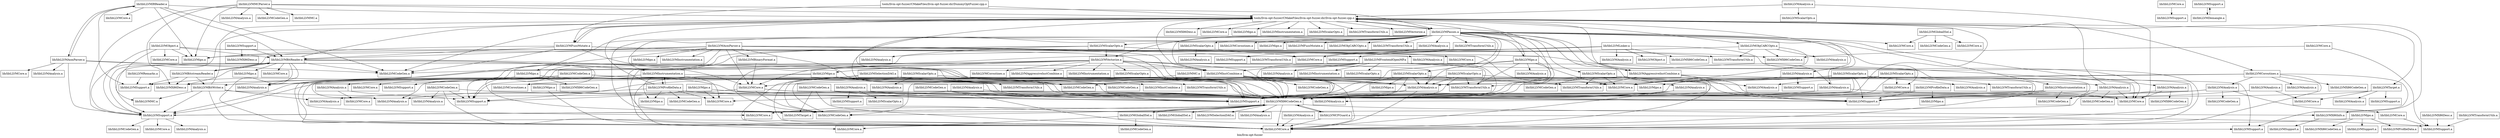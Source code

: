 digraph "bin/llvm-opt-fuzzer" {
	label="bin/llvm-opt-fuzzer";

	Node0x55e46cc8ad18 [shape=record,shape=record,label="{tools/llvm-opt-fuzzer/CMakeFiles/llvm-opt-fuzzer.dir/DummyOptFuzzer.cpp.o}"];
	Node0x55e46cc8ad18 -> Node0x55e46cc8b670;
	Node0x55e46cc8ad18 -> Node0x55e46cc7a7e0;
	Node0x55e46cc8b670 [shape=record,shape=record,label="{tools/llvm-opt-fuzzer/CMakeFiles/llvm-opt-fuzzer.dir/llvm-opt-fuzzer.cpp.o}"];
	Node0x55e46cc8b670 -> Node0x55e46cc8b9b0;
	Node0x55e46cc8b670 -> Node0x55e46cc712c8;
	Node0x55e46cc8b670 -> Node0x55e46cc6fc70;
	Node0x55e46cc8b670 -> Node0x55e46cc69af0;
	Node0x55e46cc8b670 -> Node0x55e46cc8cb28;
	Node0x55e46cc8b670 -> Node0x55e46cc7e260;
	Node0x55e46cc8b670 -> Node0x55e46cc7a0f8;
	Node0x55e46cc8b670 -> Node0x55e46cc8ff90;
	Node0x55e46cc8b670 -> Node0x55e46cc6dec8;
	Node0x55e46cc8b670 -> Node0x55e46cc75d88;
	Node0x55e46cc8b670 -> Node0x55e46cc7f578;
	Node0x55e46cc8b670 -> Node0x55e46cc7a7e0;
	Node0x55e46cc8b670 -> Node0x55e46cc8fff8;
	Node0x55e46cc8b670 -> Node0x55e46cc8bc20;
	Node0x55e46cc8b670 -> Node0x55e46cc780e0;
	Node0x55e46cc8b670 -> Node0x55e46cc61bc8;
	Node0x55e46cc8b670 -> Node0x55e46cc89e78;
	Node0x55e46cc8b670 -> Node0x55e46cc5d8c0;
	Node0x55e46cc8b670 -> Node0x55e46cc8b398;
	Node0x55e46cc7a7e0 [shape=record,shape=record,label="{lib/libLLVMFuzzMutate.a}"];
	Node0x55e46cc7a7e0 -> Node0x55e46cc8b670;
	Node0x55e46cc7a7e0 -> Node0x55e46cc876a8;
	Node0x55e46cc7a7e0 -> Node0x55e46cc8cb28;
	Node0x55e46cc7a7e0 -> Node0x55e46cc5e968;
	Node0x55e46cc7a7e0 -> Node0x55e46cc8ce00;
	Node0x55e46cc7a7e0 -> Node0x55e46cc8c308;
	Node0x55e46cc7a7e0 -> Node0x55e46cc780e0;
	Node0x55e46cc8b9b0 [shape=record,shape=record,label="{lib/libLLVMX86CodeGen.a}"];
	Node0x55e46cc8b9b0 -> Node0x55e46cc6fc70;
	Node0x55e46cc8b9b0 -> Node0x55e46cc61618;
	Node0x55e46cc8b9b0 -> Node0x55e46cc8f978;
	Node0x55e46cc8b9b0 -> Node0x55e46cc81a70;
	Node0x55e46cc8b9b0 -> Node0x55e46cc72c60;
	Node0x55e46cc8b9b0 -> Node0x55e46cc60ab8;
	Node0x55e46cc8b9b0 -> Node0x55e46cc8c9f0;
	Node0x55e46cc8b9b0 -> Node0x55e46cc621e0;
	Node0x55e46cc8b9b0 -> Node0x55e46cc5ee48;
	Node0x55e46cc8b9b0 -> Node0x55e46cc60f98;
	Node0x55e46cc8b9b0 -> Node0x55e46cc62c70;
	Node0x55e46cc712c8 [shape=record,shape=record,label="{lib/libLLVMX86Desc.a}"];
	Node0x55e46cc6fc70 [shape=record,shape=record,label="{lib/libLLVMX86Info.a}"];
	Node0x55e46cc6fc70 -> Node0x55e46cc8d890;
	Node0x55e46cc69af0 [shape=record,shape=record,label="{lib/libLLVMAnalysis.a}"];
	Node0x55e46cc69af0 -> Node0x55e46cc8b9b0;
	Node0x55e46cc69af0 -> Node0x55e46cc81a70;
	Node0x55e46cc69af0 -> Node0x55e46cc780e0;
	Node0x55e46cc8cb28 [shape=record,shape=record,label="{lib/libLLVMCodeGen.a}"];
	Node0x55e46cc7e260 [shape=record,shape=record,label="{lib/libLLVMCore.a}"];
	Node0x55e46cc7a0f8 [shape=record,shape=record,label="{lib/libLLVMCoroutines.a}"];
	Node0x55e46cc7a0f8 -> Node0x55e46cc65fa0;
	Node0x55e46cc7a0f8 -> Node0x55e46cc89998;
	Node0x55e46cc7a0f8 -> Node0x55e46cc68ff8;
	Node0x55e46cc7a0f8 -> Node0x55e46cc816c8;
	Node0x55e46cc7a0f8 -> Node0x55e46cc81a70;
	Node0x55e46cc7a0f8 -> Node0x55e46cc7b3a8;
	Node0x55e46cc7a0f8 -> Node0x55e46cc66d70;
	Node0x55e46cc8ff90 [shape=record,shape=record,label="{lib/libLLVMipo.a}"];
	Node0x55e46cc6dec8 [shape=record,shape=record,label="{lib/libLLVMAggressiveInstCombine.a}"];
	Node0x55e46cc6dec8 -> Node0x55e46cc8b9b0;
	Node0x55e46cc6dec8 -> Node0x55e46cc69af0;
	Node0x55e46cc6dec8 -> Node0x55e46cc8f978;
	Node0x55e46cc6dec8 -> Node0x55e46cc81a70;
	Node0x55e46cc6dec8 -> Node0x55e46cc89fb0;
	Node0x55e46cc6dec8 -> Node0x55e46cc66d70;
	Node0x55e46cc75d88 [shape=record,shape=record,label="{lib/libLLVMInstCombine.a}"];
	Node0x55e46cc75d88 -> Node0x55e46cc8b9b0;
	Node0x55e46cc75d88 -> Node0x55e46cc69af0;
	Node0x55e46cc75d88 -> Node0x55e46cc8f978;
	Node0x55e46cc75d88 -> Node0x55e46cc8fe58;
	Node0x55e46cc75d88 -> Node0x55e46cc5df40;
	Node0x55e46cc75d88 -> Node0x55e46cc81a70;
	Node0x55e46cc75d88 -> Node0x55e46cc8dbd0;
	Node0x55e46cc75d88 -> Node0x55e46cc8ca58;
	Node0x55e46cc75d88 -> Node0x55e46cc8c9f0;
	Node0x55e46cc75d88 -> Node0x55e46cc66d70;
	Node0x55e46cc7f578 [shape=record,shape=record,label="{lib/libLLVMInstrumentation.a}"];
	Node0x55e46cc8fff8 [shape=record,shape=record,label="{lib/libLLVMObjCARCOpts.a}"];
	Node0x55e46cc8fff8 -> Node0x55e46cc8c098;
	Node0x55e46cc8fff8 -> Node0x55e46cc871c8;
	Node0x55e46cc8fff8 -> Node0x55e46cc803b0;
	Node0x55e46cc8fff8 -> Node0x55e46cc65718;
	Node0x55e46cc8fff8 -> Node0x55e46cc8be28;
	Node0x55e46cc8bc20 [shape=record,shape=record,label="{lib/libLLVMScalarOpts.a}"];
	Node0x55e46cc780e0 [shape=record,shape=record,label="{lib/libLLVMSupport.a}"];
	Node0x55e46cc61bc8 [shape=record,shape=record,label="{lib/libLLVMTarget.a}"];
	Node0x55e46cc61bc8 -> Node0x55e46cc8b9b0;
	Node0x55e46cc61bc8 -> Node0x55e46cc60d28;
	Node0x55e46cc61bc8 -> Node0x55e46cc7f780;
	Node0x55e46cc61bc8 -> Node0x55e46cc81e18;
	Node0x55e46cc89e78 [shape=record,shape=record,label="{lib/libLLVMTransformUtils.a}"];
	Node0x55e46cc5d8c0 [shape=record,shape=record,label="{lib/libLLVMVectorize.a}"];
	Node0x55e46cc8b398 [shape=record,shape=record,label="{lib/libLLVMPasses.a}"];
	Node0x55e46cc8b398 -> Node0x55e46cc8b670;
	Node0x55e46cc8b398 -> Node0x55e46cc8b9b0;
	Node0x55e46cc8b398 -> Node0x55e46cc69af0;
	Node0x55e46cc8b398 -> Node0x55e46cc61e38;
	Node0x55e46cc8b398 -> Node0x55e46cc5f6d0;
	Node0x55e46cc8b398 -> Node0x55e46cc60a50;
	Node0x55e46cc8b398 -> Node0x55e46cc61a90;
	Node0x55e46cc8b398 -> Node0x55e46cc62178;
	Node0x55e46cc8b398 -> Node0x55e46cc70768;
	Node0x55e46cc8b398 -> Node0x55e46cc703c0;
	Node0x55e46cc8b398 -> Node0x55e46cc725e0;
	Node0x55e46cc8b398 -> Node0x55e46cc7cc08;
	Node0x55e46cc8b398 -> Node0x55e46cc90338;
	Node0x55e46cc8b398 -> Node0x55e46cc676c8;
	Node0x55e46cc8b398 -> Node0x55e46cc69cf8;
	Node0x55e46cc8b398 -> Node0x55e46cc6dec8;
	Node0x55e46cc8b398 -> Node0x55e46cc75d88;
	Node0x55e46cc8b398 -> Node0x55e46cc7de50;
	Node0x55e46cc8b398 -> Node0x55e46cc7b208;
	Node0x55e46cc8b398 -> Node0x55e46cc8eee8;
	Node0x55e46cc8b398 -> Node0x55e46cc84310;
	Node0x55e46cc8b398 -> Node0x55e46cc7aab8;
	Node0x55e46cc8b398 -> Node0x55e46cc7af30;
	Node0x55e46cc8b398 -> Node0x55e46cc780e0;
	Node0x55e46cc8b398 -> Node0x55e46cc621e0;
	Node0x55e46cc8b398 -> Node0x55e46cc61000;
	Node0x55e46cc8b398 -> Node0x55e46cc60300;
	Node0x55e46cc8b398 -> Node0x55e46cc8acb0;
	Node0x55e46cc8b398 -> Node0x55e46cc8ba18;
	Node0x55e46cc61618 [shape=record,shape=record,label="{lib/libLLVMAnalysis.a}"];
	Node0x55e46cc8f978 [shape=record,shape=record,label="{lib/libLLVMCodeGen.a}"];
	Node0x55e46cc81a70 [shape=record,shape=record,label="{lib/libLLVMCore.a}"];
	Node0x55e46cc72c60 [shape=record,shape=record,label="{lib/libLLVMGlobalISel.a}"];
	Node0x55e46cc72c60 -> Node0x55e46cc8b9b0;
	Node0x55e46cc72c60 -> Node0x55e46cc5ce30;
	Node0x55e46cc72c60 -> Node0x55e46cc717a8;
	Node0x55e46cc72c60 -> Node0x55e46cc7b3a8;
	Node0x55e46cc60ab8 [shape=record,shape=record,label="{lib/libLLVMCore.a}"];
	Node0x55e46cc8c9f0 [shape=record,shape=record,label="{lib/libLLVMSupport.a}"];
	Node0x55e46cc8c9f0 -> Node0x55e46cc8b670;
	Node0x55e46cc8c9f0 -> Node0x55e46cc8b9b0;
	Node0x55e46cc8c9f0 -> Node0x55e46cc81a08;
	Node0x55e46cc8c9f0 -> Node0x55e46cc62588;
	Node0x55e46cc8c9f0 -> Node0x55e46cc7ab88;
	Node0x55e46cc621e0 [shape=record,shape=record,label="{lib/libLLVMTarget.a}"];
	Node0x55e46cc5ee48 [shape=record,shape=record,label="{lib/libLLVMGlobalISel.a}"];
	Node0x55e46cc60f98 [shape=record,shape=record,label="{lib/libLLVMSelectionDAG.a}"];
	Node0x55e46cc62c70 [shape=record,shape=record,label="{lib/libLLVMCFGuard.a}"];
	Node0x55e46cc62c70 -> Node0x55e46cc8b9b0;
	Node0x55e46cc62c70 -> Node0x55e46cc81a70;
	Node0x55e46cc62c70 -> Node0x55e46cc67fb8;
	Node0x55e46cc71bb8 [shape=record,shape=record,label="{lib/libLLVMX86Desc.a}"];
	Node0x55e46cc71bb8 -> Node0x55e46cc67fb8;
	Node0x55e46cc67fb8 [shape=record,shape=record,label="{lib/libLLVMSupport.a}"];
	Node0x55e46cc8d890 [shape=record,shape=record,label="{lib/libLLVMSupport.a}"];
	Node0x55e46cc774b0 [shape=record,shape=record,label="{lib/libLLVMBitWriter.a}"];
	Node0x55e46cc774b0 -> Node0x55e46cc8b670;
	Node0x55e46cc774b0 -> Node0x55e46cc8b9b0;
	Node0x55e46cc774b0 -> Node0x55e46cc861f0;
	Node0x55e46cc774b0 -> Node0x55e46cc81a70;
	Node0x55e46cc774b0 -> Node0x55e46cc902d0;
	Node0x55e46cc774b0 -> Node0x55e46cc8c9f0;
	Node0x55e46cc861f0 [shape=record,shape=record,label="{lib/libLLVMAnalysis.a}"];
	Node0x55e46cc902d0 [shape=record,shape=record,label="{lib/libLLVMMC.a}"];
	Node0x55e46cc8f088 [shape=record,shape=record,label="{lib/libLLVMCodeGen.a}"];
	Node0x55e46cc8f088 -> Node0x55e46cc8b9b0;
	Node0x55e46cc8f088 -> Node0x55e46cc837b0;
	Node0x55e46cc8f088 -> Node0x55e46cc81a70;
	Node0x55e46cc8f088 -> Node0x55e46cc65718;
	Node0x55e46cc837b0 [shape=record,shape=record,label="{lib/libLLVMAnalysis.a}"];
	Node0x55e46cc65718 [shape=record,shape=record,label="{lib/libLLVMSupport.a}"];
	Node0x55e46cc816c8 [shape=record,shape=record,label="{lib/libLLVMAnalysis.a}"];
	Node0x55e46cc816c8 -> Node0x55e46cc8b9b0;
	Node0x55e46cc816c8 -> Node0x55e46cc8ad80;
	Node0x55e46cc816c8 -> Node0x55e46cc5c880;
	Node0x55e46cc816c8 -> Node0x55e46cc780e0;
	Node0x55e46cc8ad80 [shape=record,shape=record,label="{lib/libLLVMCodeGen.a}"];
	Node0x55e46cc5c880 [shape=record,shape=record,label="{lib/libLLVMCore.a}"];
	Node0x55e46cc5c880 -> Node0x55e46cc67fb8;
	Node0x55e46cc80c38 [shape=record,shape=record,label="{lib/libLLVMCodeGen.a}"];
	Node0x55e46cc80c38 -> Node0x55e46cc8b9b0;
	Node0x55e46cc80c38 -> Node0x55e46cc69af0;
	Node0x55e46cc80c38 -> Node0x55e46cc63018;
	Node0x55e46cc80c38 -> Node0x55e46cc8b6d8;
	Node0x55e46cc80c38 -> Node0x55e46cc621e0;
	Node0x55e46cc63018 [shape=record,shape=record,label="{lib/libLLVMCore.a}"];
	Node0x55e46cc8b6d8 [shape=record,shape=record,label="{lib/libLLVMSupport.a}"];
	Node0x55e46cc8fe58 [shape=record,shape=record,label="{lib/libLLVMAnalysis.a}"];
	Node0x55e46cc8fe58 -> Node0x55e46cc8b670;
	Node0x55e46cc8fe58 -> Node0x55e46cc8b9b0;
	Node0x55e46cc8fe58 -> Node0x55e46cc80ea8;
	Node0x55e46cc8fe58 -> Node0x55e46cc5cdc8;
	Node0x55e46cc8fe58 -> Node0x55e46cc8c9f0;
	Node0x55e46cc80ea8 [shape=record,shape=record,label="{lib/libLLVMCodeGen.a}"];
	Node0x55e46cc5cdc8 [shape=record,shape=record,label="{lib/libLLVMCore.a}"];
	Node0x55e46cc90470 [shape=record,shape=record,label="{lib/libLLVMCodeGen.a}"];
	Node0x55e46cc90470 -> Node0x55e46cc8b9b0;
	Node0x55e46cc90470 -> Node0x55e46cc5ed10;
	Node0x55e46cc90470 -> Node0x55e46cc81a70;
	Node0x55e46cc90470 -> Node0x55e46cc780e0;
	Node0x55e46cc5ed10 [shape=record,shape=record,label="{lib/libLLVMAnalysis.a}"];
	Node0x55e46cc65fa0 [shape=record,shape=record,label="{lib/libLLVMX86CodeGen.a}"];
	Node0x55e46cc89998 [shape=record,shape=record,label="{lib/libLLVMAnalysis.a}"];
	Node0x55e46cc68ff8 [shape=record,shape=record,label="{lib/libLLVMCodeGen.a}"];
	Node0x55e46cc7b3a8 [shape=record,shape=record,label="{lib/libLLVMSupport.a}"];
	Node0x55e46cc66d70 [shape=record,shape=record,label="{lib/libLLVMTransformUtils.a}"];
	Node0x55e46cc8ec10 [shape=record,shape=record,label="{lib/libLLVMAnalysis.a}"];
	Node0x55e46cc8ec10 -> Node0x55e46cc7f780;
	Node0x55e46cc8ec10 -> Node0x55e46cc89fb0;
	Node0x55e46cc7f780 [shape=record,shape=record,label="{lib/libLLVMCore.a}"];
	Node0x55e46cc89fb0 [shape=record,shape=record,label="{lib/libLLVMSupport.a}"];
	Node0x55e46cc8ef50 [shape=record,shape=record,label="{lib/libLLVMipo.a}"];
	Node0x55e46cc8ef50 -> Node0x55e46cc8b9b0;
	Node0x55e46cc8ef50 -> Node0x55e46cc717a8;
	Node0x55e46cc717a8 [shape=record,shape=record,label="{lib/libLLVMCore.a}"];
	Node0x55e46cc778c0 [shape=record,shape=record,label="{lib/libLLVMAnalysis.a}"];
	Node0x55e46cc778c0 -> Node0x55e46cc81a70;
	Node0x55e46cc78148 [shape=record,shape=record,label="{lib/libLLVMipo.a}"];
	Node0x55e46cc78148 -> Node0x55e46cc8b9b0;
	Node0x55e46cc78148 -> Node0x55e46cc7df88;
	Node0x55e46cc78148 -> Node0x55e46cc65718;
	Node0x55e46cc7df88 [shape=record,shape=record,label="{lib/libLLVMCore.a}"];
	Node0x55e46cc676c8 [shape=record,shape=record,label="{lib/libLLVMAnalysis.a}"];
	Node0x55e46cc676c8 -> Node0x55e46cc8b9b0;
	Node0x55e46cc676c8 -> Node0x55e46cc81a70;
	Node0x55e46cc676c8 -> Node0x55e46cc780e0;
	Node0x55e46cc69cf8 [shape=record,shape=record,label="{lib/libLLVMipo.a}"];
	Node0x55e46cc69cf8 -> Node0x55e46cc8b670;
	Node0x55e46cc69cf8 -> Node0x55e46cc8b9b0;
	Node0x55e46cc69cf8 -> Node0x55e46cc877e0;
	Node0x55e46cc69cf8 -> Node0x55e46cc8cb28;
	Node0x55e46cc69cf8 -> Node0x55e46cc803b0;
	Node0x55e46cc69cf8 -> Node0x55e46cc780e0;
	Node0x55e46cc69cf8 -> Node0x55e46cc8cf38;
	Node0x55e46cc877e0 [shape=record,shape=record,label="{lib/libLLVMAnalysis.a}"];
	Node0x55e46cc803b0 [shape=record,shape=record,label="{lib/libLLVMCore.a}"];
	Node0x55e46cc8cf38 [shape=record,shape=record,label="{lib/libLLVMTransformUtils.a}"];
	Node0x55e46cc8ca58 [shape=record,shape=record,label="{lib/libLLVMCore.a}"];
	Node0x55e46cc8ca58 -> Node0x55e46cc8b9b0;
	Node0x55e46cc8ca58 -> Node0x55e46cc861f0;
	Node0x55e46cc8ca58 -> Node0x55e46cc8f978;
	Node0x55e46cc8ca58 -> Node0x55e46cc89fb0;
	Node0x55e46cc8c308 [shape=record,shape=record,label="{lib/libLLVMBitReader.a}"];
	Node0x55e46cc8c308 -> Node0x55e46cc8b670;
	Node0x55e46cc8c308 -> Node0x55e46cc8b9b0;
	Node0x55e46cc8c308 -> Node0x55e46cc81ba8;
	Node0x55e46cc8c308 -> Node0x55e46cc7db78;
	Node0x55e46cc8c308 -> Node0x55e46cc8cb28;
	Node0x55e46cc8c308 -> Node0x55e46cc81a70;
	Node0x55e46cc8c308 -> Node0x55e46cc8dbd0;
	Node0x55e46cc8c308 -> Node0x55e46cc77b98;
	Node0x55e46cc8c308 -> Node0x55e46cc8ca58;
	Node0x55e46cc8c308 -> Node0x55e46cc8a018;
	Node0x55e46cc8c308 -> Node0x55e46cc8c9f0;
	Node0x55e46cc8c308 -> Node0x55e46cc66140;
	Node0x55e46cc81ba8 [shape=record,shape=record,label="{lib/libLLVMX86Desc.a}"];
	Node0x55e46cc7db78 [shape=record,shape=record,label="{lib/libLLVMAnalysis.a}"];
	Node0x55e46cc8dbd0 [shape=record,shape=record,label="{lib/libLLVMCoroutines.a}"];
	Node0x55e46cc77b98 [shape=record,shape=record,label="{lib/libLLVMipo.a}"];
	Node0x55e46cc8a018 [shape=record,shape=record,label="{lib/libLLVMCore.a}"];
	Node0x55e46cc66140 [shape=record,shape=record,label="{lib/libLLVMBitstreamReader.a}"];
	Node0x55e46cc66140 -> Node0x55e46cc81ba8;
	Node0x55e46cc66140 -> Node0x55e46cc774b0;
	Node0x55e46cc66140 -> Node0x55e46cc8c308;
	Node0x55e46cc66140 -> Node0x55e46cc7aa50;
	Node0x55e46cc89930 [shape=record,shape=record,label="{lib/libLLVMipo.a}"];
	Node0x55e46cc89930 -> Node0x55e46cc8b9b0;
	Node0x55e46cc89930 -> Node0x55e46cc7db78;
	Node0x55e46cc89930 -> Node0x55e46cc68ff8;
	Node0x55e46cc89930 -> Node0x55e46cc81a70;
	Node0x55e46cc89930 -> Node0x55e46cc780e0;
	Node0x55e46cc89930 -> Node0x55e46cc6ce20;
	Node0x55e46cc6ce20 [shape=record,shape=record,label="{lib/libLLVMTransformUtils.a}"];
	Node0x55e46cc81c78 [shape=record,shape=record,label="{lib/libLLVMCore.a}"];
	Node0x55e46cc81c78 -> Node0x55e46cc8c098;
	Node0x55e46cc81c78 -> Node0x55e46cc67fb8;
	Node0x55e46cc8c098 [shape=record,shape=record,label="{lib/libLLVMX86CodeGen.a}"];
	Node0x55e46cc82d88 [shape=record,shape=record,label="{lib/libLLVMipo.a}"];
	Node0x55e46cc82d88 -> Node0x55e46cc73008;
	Node0x55e46cc82d88 -> Node0x55e46cc81a70;
	Node0x55e46cc82d88 -> Node0x55e46cc7cad0;
	Node0x55e46cc82d88 -> Node0x55e46cc73480;
	Node0x55e46cc73008 [shape=record,shape=record,label="{lib/libLLVMX86CodeGen.a}"];
	Node0x55e46cc7cad0 [shape=record,shape=record,label="{lib/libLLVMSupport.a}"];
	Node0x55e46cc73480 [shape=record,shape=record,label="{lib/libLLVMProfileData.a}"];
	Node0x55e46cc7f718 [shape=record,shape=record,label="{lib/libLLVMIRReader.a}"];
	Node0x55e46cc7f718 -> Node0x55e46cc8b670;
	Node0x55e46cc7f718 -> Node0x55e46cc8cb28;
	Node0x55e46cc7f718 -> Node0x55e46cc722a0;
	Node0x55e46cc7f718 -> Node0x55e46cc8ce00;
	Node0x55e46cc7f718 -> Node0x55e46cc8c308;
	Node0x55e46cc7f718 -> Node0x55e46cc7aa50;
	Node0x55e46cc7f718 -> Node0x55e46cc61c30;
	Node0x55e46cc722a0 [shape=record,shape=record,label="{lib/libLLVMCore.a}"];
	Node0x55e46cc8ce00 [shape=record,shape=record,label="{lib/libLLVMipo.a}"];
	Node0x55e46cc7aa50 [shape=record,shape=record,label="{lib/libLLVMSupport.a}"];
	Node0x55e46cc61c30 [shape=record,shape=record,label="{lib/libLLVMAsmParser.a}"];
	Node0x55e46cc61c30 -> Node0x55e46cc8b9b0;
	Node0x55e46cc61c30 -> Node0x55e46cc89a00;
	Node0x55e46cc61c30 -> Node0x55e46cc8cb28;
	Node0x55e46cc61c30 -> Node0x55e46cc60710;
	Node0x55e46cc61c30 -> Node0x55e46cc7f718;
	Node0x55e46cc61c30 -> Node0x55e46cc8c9f0;
	Node0x55e46cc5df40 [shape=record,shape=record,label="{lib/libLLVMCodeGen.a}"];
	Node0x55e46cc7de50 [shape=record,shape=record,label="{lib/libLLVMInstrumentation.a}"];
	Node0x55e46cc7de50 -> Node0x55e46cc8b9b0;
	Node0x55e46cc7de50 -> Node0x55e46cc874a0;
	Node0x55e46cc7de50 -> Node0x55e46cc7df88;
	Node0x55e46cc7de50 -> Node0x55e46cc819a0;
	Node0x55e46cc7de50 -> Node0x55e46cc65718;
	Node0x55e46cc7de50 -> Node0x55e46cc5ec40;
	Node0x55e46cc874a0 [shape=record,shape=record,label="{lib/libLLVMAnalysis.a}"];
	Node0x55e46cc819a0 [shape=record,shape=record,label="{lib/libLLVMipo.a}"];
	Node0x55e46cc5ec40 [shape=record,shape=record,label="{lib/libLLVMProfileData.a}"];
	Node0x55e46cc5ec40 -> Node0x55e46cc8b670;
	Node0x55e46cc5ec40 -> Node0x55e46cc8b9b0;
	Node0x55e46cc5ec40 -> Node0x55e46cc874a0;
	Node0x55e46cc5ec40 -> Node0x55e46cc815f8;
	Node0x55e46cc5ec40 -> Node0x55e46cc7df88;
	Node0x55e46cc5ec40 -> Node0x55e46cc819a0;
	Node0x55e46cc5ec40 -> Node0x55e46cc7de50;
	Node0x55e46cc5ec40 -> Node0x55e46cc780e0;
	Node0x55e46cc876a8 [shape=record,shape=record,label="{lib/libLLVMAnalysis.a}"];
	Node0x55e46cc5e968 [shape=record,shape=record,label="{lib/libLLVMCore.a}"];
	Node0x55e46cc7d630 [shape=record,shape=record,label="{lib/libLLVMMC.a}"];
	Node0x55e46cc7d630 -> Node0x55e46cc81ba8;
	Node0x55e46cc7d630 -> Node0x55e46cc7b3a8;
	Node0x55e46cc871c8 [shape=record,shape=record,label="{lib/libLLVMAnalysis.a}"];
	Node0x55e46cc8be28 [shape=record,shape=record,label="{lib/libLLVMTransformUtils.a}"];
	Node0x55e46cc84310 [shape=record,shape=record,label="{lib/libLLVMScalarOpts.a}"];
	Node0x55e46cc84310 -> Node0x55e46cc8b9b0;
	Node0x55e46cc84310 -> Node0x55e46cc69af0;
	Node0x55e46cc84310 -> Node0x55e46cc803b0;
	Node0x55e46cc84310 -> Node0x55e46cc80b68;
	Node0x55e46cc84310 -> Node0x55e46cc780e0;
	Node0x55e46cc80b68 [shape=record,shape=record,label="{lib/libLLVMipo.a}"];
	Node0x55e46cc881a0 [shape=record,shape=record,label="{lib/libLLVMAnalysis.a}"];
	Node0x55e46cc881a0 -> Node0x55e46cc8b670;
	Node0x55e46cc881a0 -> Node0x55e46cc87160;
	Node0x55e46cc881a0 -> Node0x55e46cc89fb0;
	Node0x55e46cc87160 [shape=record,shape=record,label="{lib/libLLVMScalarOpts.a}"];
	Node0x55e46cc87848 [shape=record,shape=record,label="{lib/libLLVMScalarOpts.a}"];
	Node0x55e46cc87848 -> Node0x55e46cc8b9b0;
	Node0x55e46cc87848 -> Node0x55e46cc85830;
	Node0x55e46cc87848 -> Node0x55e46cc8f978;
	Node0x55e46cc87848 -> Node0x55e46cc81a70;
	Node0x55e46cc87848 -> Node0x55e46cc89fb0;
	Node0x55e46cc87848 -> Node0x55e46cc66d70;
	Node0x55e46cc85830 [shape=record,shape=record,label="{lib/libLLVMAnalysis.a}"];
	Node0x55e46cc7aab8 [shape=record,shape=record,label="{lib/libLLVMAnalysis.a}"];
	Node0x55e46cc7aab8 -> Node0x55e46cc803b0;
	Node0x55e46cc7aab8 -> Node0x55e46cc68a48;
	Node0x55e46cc68a48 [shape=record,shape=record,label="{lib/libLLVMSupport.a}"];
	Node0x55e46cc7af30 [shape=record,shape=record,label="{lib/libLLVMScalarOpts.a}"];
	Node0x55e46cc7af30 -> Node0x55e46cc8b9b0;
	Node0x55e46cc7af30 -> Node0x55e46cc89380;
	Node0x55e46cc7af30 -> Node0x55e46cc715a0;
	Node0x55e46cc7af30 -> Node0x55e46cc803b0;
	Node0x55e46cc7af30 -> Node0x55e46cc89fb0;
	Node0x55e46cc7af30 -> Node0x55e46cc66d70;
	Node0x55e46cc89380 [shape=record,shape=record,label="{lib/libLLVMAnalysis.a}"];
	Node0x55e46cc715a0 [shape=record,shape=record,label="{lib/libLLVMCodeGen.a}"];
	Node0x55e46cc8fa48 [shape=record,shape=record,label="{lib/libLLVMAnalysis.a}"];
	Node0x55e46cc8fa48 -> Node0x55e46cc7df88;
	Node0x55e46cc8fa48 -> Node0x55e46cc89fb0;
	Node0x55e46cc8d5b8 [shape=record,shape=record,label="{lib/libLLVMScalarOpts.a}"];
	Node0x55e46cc8d5b8 -> Node0x55e46cc8b9b0;
	Node0x55e46cc8d5b8 -> Node0x55e46cc89380;
	Node0x55e46cc8d5b8 -> Node0x55e46cc61e38;
	Node0x55e46cc8d5b8 -> Node0x55e46cc780e0;
	Node0x55e46cc8d5b8 -> Node0x55e46cc77378;
	Node0x55e46cc61e38 [shape=record,shape=record,label="{lib/libLLVMCore.a}"];
	Node0x55e46cc77378 [shape=record,shape=record,label="{lib/libLLVMTransformUtils.a}"];
	Node0x55e46cc6d918 [shape=record,shape=record,label="{lib/libLLVMCore.a}"];
	Node0x55e46cc6d918 -> Node0x55e46cc6a650;
	Node0x55e46cc6a650 [shape=record,shape=record,label="{lib/libLLVMSupport.a}"];
	Node0x55e46cc6b488 [shape=record,shape=record,label="{lib/libLLVMScalarOpts.a}"];
	Node0x55e46cc6b488 -> Node0x55e46cc8b9b0;
	Node0x55e46cc6b488 -> Node0x55e46cc87b88;
	Node0x55e46cc6b488 -> Node0x55e46cc64190;
	Node0x55e46cc6b488 -> Node0x55e46cc803b0;
	Node0x55e46cc6b488 -> Node0x55e46cc78c40;
	Node0x55e46cc6b488 -> Node0x55e46cc89fb0;
	Node0x55e46cc6b488 -> Node0x55e46cc8cf38;
	Node0x55e46cc87b88 [shape=record,shape=record,label="{lib/libLLVMAnalysis.a}"];
	Node0x55e46cc64190 [shape=record,shape=record,label="{lib/libLLVMCodeGen.a}"];
	Node0x55e46cc78c40 [shape=record,shape=record,label="{lib/libLLVMipo.a}"];
	Node0x55e46cc8e660 [shape=record,shape=record,label="{lib/libLLVMAnalysis.a}"];
	Node0x55e46cc8e660 -> Node0x55e46cc8b9b0;
	Node0x55e46cc8e660 -> Node0x55e46cc5cdc8;
	Node0x55e46cc8e660 -> Node0x55e46cc8dca0;
	Node0x55e46cc8e660 -> Node0x55e46cc5c9b8;
	Node0x55e46cc8dca0 [shape=record,shape=record,label="{lib/libLLVMScalarOpts.a}"];
	Node0x55e46cc5c9b8 [shape=record,shape=record,label="{lib/libLLVMSupport.a}"];
	Node0x55e46cc8e388 [shape=record,shape=record,label="{lib/libLLVMScalarOpts.a}"];
	Node0x55e46cc8e388 -> Node0x55e46cc8b9b0;
	Node0x55e46cc8e388 -> Node0x55e46cc69af0;
	Node0x55e46cc8e388 -> Node0x55e46cc81a70;
	Node0x55e46cc8e388 -> Node0x55e46cc65718;
	Node0x55e46cc8e388 -> Node0x55e46cc8cf38;
	Node0x55e46cc81a08 [shape=record,shape=record,label="{lib/libLLVMAnalysis.a}"];
	Node0x55e46cc62588 [shape=record,shape=record,label="{lib/libLLVMCodeGen.a}"];
	Node0x55e46cc7ab88 [shape=record,shape=record,label="{lib/libLLVMCore.a}"];
	Node0x55e46cc60d28 [shape=record,shape=record,label="{lib/libLLVMAnalysis.a}"];
	Node0x55e46cc81e18 [shape=record,shape=record,label="{lib/libLLVMSupport.a}"];
	Node0x55e46cc5ffc0 [shape=record,shape=record,label="{lib/libLLVMTransformUtils.a}"];
	Node0x55e46cc5ffc0 -> Node0x55e46cc67fb8;
	Node0x55e46cc60300 [shape=record,shape=record,label="{lib/libLLVMVectorize.a}"];
	Node0x55e46cc60300 -> Node0x55e46cc8b9b0;
	Node0x55e46cc60300 -> Node0x55e46cc69af0;
	Node0x55e46cc60300 -> Node0x55e46cc8f978;
	Node0x55e46cc60300 -> Node0x55e46cc81a70;
	Node0x55e46cc60300 -> Node0x55e46cc8d620;
	Node0x55e46cc60300 -> Node0x55e46cc8ca58;
	Node0x55e46cc60300 -> Node0x55e46cc89930;
	Node0x55e46cc60300 -> Node0x55e46cc6cdb8;
	Node0x55e46cc60300 -> Node0x55e46cc75d88;
	Node0x55e46cc60300 -> Node0x55e46cc7ee90;
	Node0x55e46cc60300 -> Node0x55e46cc893e8;
	Node0x55e46cc60300 -> Node0x55e46cc89fb0;
	Node0x55e46cc60300 -> Node0x55e46cc8cf38;
	Node0x55e46cc8d620 [shape=record,shape=record,label="{lib/libLLVMCoroutines.a}"];
	Node0x55e46cc6cdb8 [shape=record,shape=record,label="{lib/libLLVMAggressiveInstCombine.a}"];
	Node0x55e46cc7ee90 [shape=record,shape=record,label="{lib/libLLVMInstrumentation.a}"];
	Node0x55e46cc893e8 [shape=record,shape=record,label="{lib/libLLVMScalarOpts.a}"];
	Node0x55e46cc5f6d0 [shape=record,shape=record,label="{lib/libLLVMScalarOpts.a}"];
	Node0x55e46cc5f6d0 -> Node0x55e46cc8c098;
	Node0x55e46cc5f6d0 -> Node0x55e46cc5f1f0;
	Node0x55e46cc5f6d0 -> Node0x55e46cc81a70;
	Node0x55e46cc5f6d0 -> Node0x55e46cc65718;
	Node0x55e46cc5f6d0 -> Node0x55e46cc8be28;
	Node0x55e46cc5f6d0 -> Node0x55e46cc60300;
	Node0x55e46cc60a50 [shape=record,shape=record,label="{lib/libLLVMAnalysis.a}"];
	Node0x55e46cc60a50 -> Node0x55e46cc6d6a8;
	Node0x55e46cc60a50 -> Node0x55e46cc5cdc8;
	Node0x55e46cc60a50 -> Node0x55e46cc89fb0;
	Node0x55e46cc61a90 [shape=record,shape=record,label="{lib/libLLVMScalarOpts.a}"];
	Node0x55e46cc61a90 -> Node0x55e46cc814c0;
	Node0x55e46cc61a90 -> Node0x55e46cc615b0;
	Node0x55e46cc62178 [shape=record,shape=record,label="{lib/libLLVMAnalysis.a}"];
	Node0x55e46cc62178 -> Node0x55e46cc8b670;
	Node0x55e46cc62178 -> Node0x55e46cc8b9b0;
	Node0x55e46cc62178 -> Node0x55e46cc5cdc8;
	Node0x55e46cc62178 -> Node0x55e46cc780e0;
	Node0x55e46cc70768 [shape=record,shape=record,label="{lib/libLLVMInstrumentation.a}"];
	Node0x55e46cc70768 -> Node0x55e46cc8b9b0;
	Node0x55e46cc70768 -> Node0x55e46cc5ed10;
	Node0x55e46cc70768 -> Node0x55e46cc64190;
	Node0x55e46cc70768 -> Node0x55e46cc81a70;
	Node0x55e46cc70768 -> Node0x55e46cc89fb0;
	Node0x55e46cc703c0 [shape=record,shape=record,label="{lib/libLLVMipo.a}"];
	Node0x55e46cc703c0 -> Node0x55e46cc6edd0;
	Node0x55e46cc703c0 -> Node0x55e46cc874a0;
	Node0x55e46cc703c0 -> Node0x55e46cc81a70;
	Node0x55e46cc703c0 -> Node0x55e46cc70d80;
	Node0x55e46cc703c0 -> Node0x55e46cc60ab8;
	Node0x55e46cc703c0 -> Node0x55e46cc780e0;
	Node0x55e46cc725e0 [shape=record,shape=record,label="{lib/libLLVMCore.a}"];
	Node0x55e46cc7cc08 [shape=record,shape=record,label="{lib/libLLVMCoroutines.a}"];
	Node0x55e46cc90338 [shape=record,shape=record,label="{lib/libLLVMipo.a}"];
	Node0x55e46cc7b208 [shape=record,shape=record,label="{lib/libLLVMFuzzMutate.a}"];
	Node0x55e46cc8eee8 [shape=record,shape=record,label="{lib/libLLVMObjCARCOpts.a}"];
	Node0x55e46cc61000 [shape=record,shape=record,label="{lib/libLLVMTransformUtils.a}"];
	Node0x55e46cc8acb0 [shape=record,shape=record,label="{lib/libLLVMAnalysis.a}"];
	Node0x55e46cc8acb0 -> Node0x55e46cc615b0;
	Node0x55e46cc8acb0 -> Node0x55e46cc623e8;
	Node0x55e46cc8ba18 [shape=record,shape=record,label="{lib/libLLVMTransformUtils.a}"];
	Node0x55e46cc8ba18 -> Node0x55e46cc615b0;
	Node0x55e46cc8ba18 -> Node0x55e46cc7f5e0;
	Node0x55e46cc615b0 [shape=record,shape=record,label="{lib/libLLVMCore.a}"];
	Node0x55e46cc623e8 [shape=record,shape=record,label="{lib/libLLVMSupport.a}"];
	Node0x55e46cc7f5e0 [shape=record,shape=record,label="{lib/libLLVMSupport.a}"];
	Node0x55e46cc5f1f0 [shape=record,shape=record,label="{lib/libLLVMAnalysis.a}"];
	Node0x55e46cc6d6a8 [shape=record,shape=record,label="{lib/libLLVMX86CodeGen.a}"];
	Node0x55e46cc814c0 [shape=record,shape=record,label="{lib/libLLVMAnalysis.a}"];
	Node0x55e46cc6edd0 [shape=record,shape=record,label="{lib/libLLVMX86CodeGen.a}"];
	Node0x55e46cc70d80 [shape=record,shape=record,label="{lib/libLLVMAnalysis.a}"];
	Node0x55e46cc70d80 -> Node0x55e46cc653d8;
	Node0x55e46cc70d80 -> Node0x55e46cc65718;
	Node0x55e46cc653d8 [shape=record,shape=record,label="{lib/libLLVMCore.a}"];
	Node0x55e46cc5ce30 [shape=record,shape=record,label="{lib/libLLVMCodeGen.a}"];
	Node0x55e46cc60570 [shape=record,shape=record,label="{lib/libLLVMCodeGen.a}"];
	Node0x55e46cc60570 -> Node0x55e46cc8b9b0;
	Node0x55e46cc60570 -> Node0x55e46cc81a70;
	Node0x55e46cc60570 -> Node0x55e46cc89fb0;
	Node0x55e46cc60570 -> Node0x55e46cc621e0;
	Node0x55e46cc618f0 [shape=record,shape=record,label="{lib/libLLVMGlobalISel.a}"];
	Node0x55e46cc618f0 -> Node0x55e46cc64608;
	Node0x55e46cc618f0 -> Node0x55e46cc7f168;
	Node0x55e46cc618f0 -> Node0x55e46cc725e0;
	Node0x55e46cc64608 [shape=record,shape=record,label="{lib/libLLVMCodeGen.a}"];
	Node0x55e46cc7f168 [shape=record,shape=record,label="{lib/libLLVMCore.a}"];
	Node0x55e46cc841d8 [shape=record,shape=record,label="{lib/libLLVMSelectionDAG.a}"];
	Node0x55e46cc841d8 -> Node0x55e46cc8b9b0;
	Node0x55e46cc841d8 -> Node0x55e46cc69af0;
	Node0x55e46cc841d8 -> Node0x55e46cc69470;
	Node0x55e46cc841d8 -> Node0x55e46cc81a70;
	Node0x55e46cc841d8 -> Node0x55e46cc6bbd8;
	Node0x55e46cc841d8 -> Node0x55e46cc8c9f0;
	Node0x55e46cc841d8 -> Node0x55e46cc8fdf0;
	Node0x55e46cc69470 [shape=record,shape=record,label="{lib/libLLVMCodeGen.a}"];
	Node0x55e46cc6bbd8 [shape=record,shape=record,label="{lib/libLLVMInstCombine.a}"];
	Node0x55e46cc8fdf0 [shape=record,shape=record,label="{lib/libLLVMTransformUtils.a}"];
	Node0x55e46cc89a00 [shape=record,shape=record,label="{lib/libLLVMAnalysis.a}"];
	Node0x55e46cc60710 [shape=record,shape=record,label="{lib/libLLVMCore.a}"];
	Node0x55e46cc5ccf8 [shape=record,shape=record,label="{lib/libLLVMAsmParser.a}"];
	Node0x55e46cc5ccf8 -> Node0x55e46cc8b9b0;
	Node0x55e46cc5ccf8 -> Node0x55e46cc7db78;
	Node0x55e46cc5ccf8 -> Node0x55e46cc774b0;
	Node0x55e46cc5ccf8 -> Node0x55e46cc68ff8;
	Node0x55e46cc5ccf8 -> Node0x55e46cc5cdc8;
	Node0x55e46cc5ccf8 -> Node0x55e46cc797a0;
	Node0x55e46cc5ccf8 -> Node0x55e46cc8ca58;
	Node0x55e46cc5ccf8 -> Node0x55e46cc8c308;
	Node0x55e46cc5ccf8 -> Node0x55e46cc78c40;
	Node0x55e46cc5ccf8 -> Node0x55e46cc8f3c8;
	Node0x55e46cc5ccf8 -> Node0x55e46cc8c9f0;
	Node0x55e46cc5ccf8 -> Node0x55e46cc8f498;
	Node0x55e46cc5ccf8 -> Node0x55e46cc67a70;
	Node0x55e46cc797a0 [shape=record,shape=record,label="{lib/libLLVMipo.a}"];
	Node0x55e46cc8f3c8 [shape=record,shape=record,label="{lib/libLLVMInstrumentation.a}"];
	Node0x55e46cc8f498 [shape=record,shape=record,label="{lib/libLLVMTransformUtils.a}"];
	Node0x55e46cc67a70 [shape=record,shape=record,label="{lib/libLLVMBinaryFormat.a}"];
	Node0x55e46cc67a70 -> Node0x55e46cc8ca58;
	Node0x55e46cc5ca20 [shape=record,shape=record,label="{lib/libLLVMFrontendOpenMP.a}"];
	Node0x55e46cc5ca20 -> Node0x55e46cc8b9b0;
	Node0x55e46cc5ca20 -> Node0x55e46cc5cfd0;
	Node0x55e46cc5ca20 -> Node0x55e46cc8f978;
	Node0x55e46cc5ca20 -> Node0x55e46cc81a70;
	Node0x55e46cc5ca20 -> Node0x55e46cc75d88;
	Node0x55e46cc5ca20 -> Node0x55e46cc87368;
	Node0x55e46cc5ca20 -> Node0x55e46cc70490;
	Node0x55e46cc5ca20 -> Node0x55e46cc780e0;
	Node0x55e46cc5ca20 -> Node0x55e46cc8cf38;
	Node0x55e46cc5cfd0 [shape=record,shape=record,label="{lib/libLLVMAnalysis.a}"];
	Node0x55e46cc87368 [shape=record,shape=record,label="{lib/libLLVMInstrumentation.a}"];
	Node0x55e46cc70490 [shape=record,shape=record,label="{lib/libLLVMScalarOpts.a}"];
	Node0x55e46cc5ef80 [shape=record,shape=record,label="{lib/libLLVMLinker.a}"];
	Node0x55e46cc5ef80 -> Node0x55e46cc6a038;
	Node0x55e46cc5ef80 -> Node0x55e46cc64538;
	Node0x55e46cc5ef80 -> Node0x55e46cc5cdc8;
	Node0x55e46cc5ef80 -> Node0x55e46cc8ce00;
	Node0x55e46cc5ef80 -> Node0x55e46cc7aa50;
	Node0x55e46cc5ef80 -> Node0x55e46cc8f498;
	Node0x55e46cc5ef80 -> Node0x55e46cc727e8;
	Node0x55e46cc6a038 [shape=record,shape=record,label="{lib/libLLVMX86CodeGen.a}"];
	Node0x55e46cc64538 [shape=record,shape=record,label="{lib/libLLVMAnalysis.a}"];
	Node0x55e46cc727e8 [shape=record,shape=record,label="{lib/libLLVMObject.a}"];
	Node0x55e46cc815f8 [shape=record,shape=record,label="{lib/libLLVMCodeGen.a}"];
	Node0x55e46cc74d48 [shape=record,shape=record,label="{lib/libLLVMSupport.a}"];
	Node0x55e46cc74d48 -> Node0x55e46cc65100;
	Node0x55e46cc65100 [shape=record,shape=record,label="{lib/libLLVMDemangle.a}"];
	Node0x55e46cc65100 -> Node0x55e46cc74d48;
	Node0x55e46cc76060 [shape=record,shape=record,label="{lib/libLLVMProfileData.a}"];
	Node0x55e46cc76060 -> Node0x55e46cc8b9b0;
	Node0x55e46cc76060 -> Node0x55e46cc826a0;
	Node0x55e46cc76060 -> Node0x55e46cc89fb0;
	Node0x55e46cc826a0 [shape=record,shape=record,label="{lib/libLLVMipo.a}"];
	Node0x55e46cc74868 [shape=record,shape=record,label="{lib/libLLVMSupport.a}"];
	Node0x55e46cc74868 -> Node0x55e46cc82498;
	Node0x55e46cc74868 -> Node0x55e46cc8c308;
	Node0x55e46cc82498 [shape=record,shape=record,label="{lib/libLLVMX86Desc.a}"];
	Node0x55e46cc71c20 [shape=record,shape=record,label="{lib/libLLVMObject.a}"];
	Node0x55e46cc71c20 -> Node0x55e46cc8b9b0;
	Node0x55e46cc71c20 -> Node0x55e46cc82df0;
	Node0x55e46cc71c20 -> Node0x55e46cc8ce00;
	Node0x55e46cc71c20 -> Node0x55e46cc8c308;
	Node0x55e46cc71c20 -> Node0x55e46cc902d0;
	Node0x55e46cc71c20 -> Node0x55e46cc8c9f0;
	Node0x55e46cc82df0 [shape=record,shape=record,label="{lib/libLLVMCore.a}"];
	Node0x55e46cc707d0 [shape=record,shape=record,label="{lib/libLLVMMCParser.a}"];
	Node0x55e46cc707d0 -> Node0x55e46cc8b670;
	Node0x55e46cc707d0 -> Node0x55e46cc81ba8;
	Node0x55e46cc707d0 -> Node0x55e46cc62b38;
	Node0x55e46cc707d0 -> Node0x55e46cc5ede0;
	Node0x55e46cc707d0 -> Node0x55e46cc8ce00;
	Node0x55e46cc707d0 -> Node0x55e46cc7e670;
	Node0x55e46cc707d0 -> Node0x55e46cc8c9f0;
	Node0x55e46cc707d0 -> Node0x55e46cc8b398;
	Node0x55e46cc62b38 [shape=record,shape=record,label="{lib/libLLVMAnalysis.a}"];
	Node0x55e46cc5ede0 [shape=record,shape=record,label="{lib/libLLVMCodeGen.a}"];
	Node0x55e46cc7e670 [shape=record,shape=record,label="{lib/libLLVMMC.a}"];
	Node0x55e46cc7c8c8 [shape=record,shape=record,label="{lib/libLLVMRemarks.a}"];
	Node0x55e46cc7c8c8 -> Node0x55e46cc7aa50;
}
